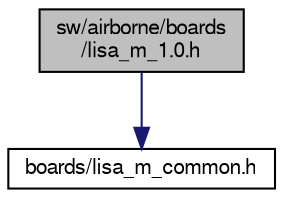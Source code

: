 digraph "sw/airborne/boards/lisa_m_1.0.h"
{
  edge [fontname="FreeSans",fontsize="10",labelfontname="FreeSans",labelfontsize="10"];
  node [fontname="FreeSans",fontsize="10",shape=record];
  Node1 [label="sw/airborne/boards\l/lisa_m_1.0.h",height=0.2,width=0.4,color="black", fillcolor="grey75", style="filled", fontcolor="black"];
  Node1 -> Node2 [color="midnightblue",fontsize="10",style="solid",fontname="FreeSans"];
  Node2 [label="boards/lisa_m_common.h",height=0.2,width=0.4,color="black", fillcolor="white", style="filled",URL="$lisa__m__common_8h.html"];
}
